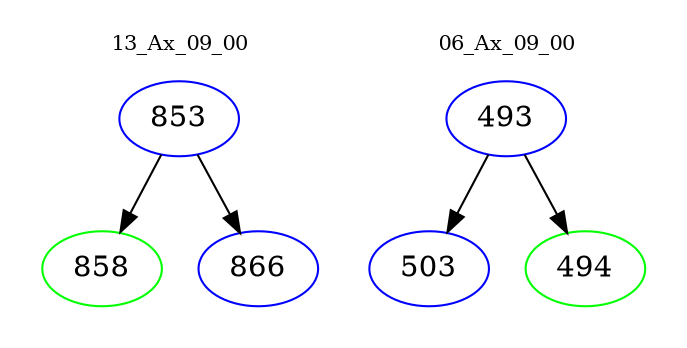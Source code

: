 digraph{
subgraph cluster_0 {
color = white
label = "13_Ax_09_00";
fontsize=10;
T0_853 [label="853", color="blue"]
T0_853 -> T0_858 [color="black"]
T0_858 [label="858", color="green"]
T0_853 -> T0_866 [color="black"]
T0_866 [label="866", color="blue"]
}
subgraph cluster_1 {
color = white
label = "06_Ax_09_00";
fontsize=10;
T1_493 [label="493", color="blue"]
T1_493 -> T1_503 [color="black"]
T1_503 [label="503", color="blue"]
T1_493 -> T1_494 [color="black"]
T1_494 [label="494", color="green"]
}
}
